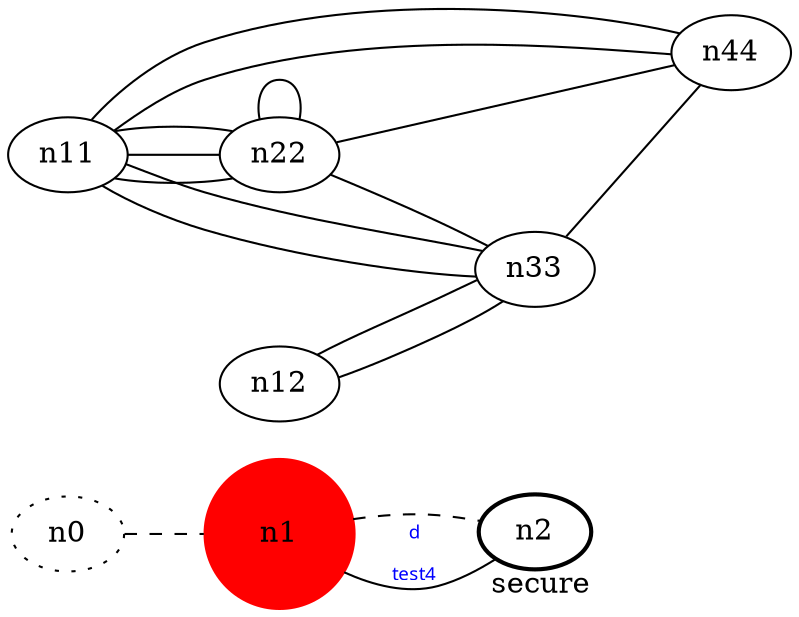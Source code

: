 graph test4 {
	rankdir=LR;
	fontcolor=blue; /* c0; r=blue; /* c0; c1; c0 -- c1 */
	n0 [style=dotted, fillcolor="#123456"]; // c2; c3; c2 -- c3
	n1 [height=1, width=1, color=red, style=filled];
	n2 [style=bold, xlabel="secure"];
	n0 -- n1 -- n2[style=dashed];
	n1 -- n2 [fontname="comic sans", label="d\n\l\G", fontcolor=blue, fontsize=9];
	n11 -- n22;
	n11 -- n33;
	n11 -- n22;
	n12 -- n33;
	n11 -- n44;
	n22 -- n22;
	n11 -- n33;
	n11 -- n22;
	n12 -- n33;
	n11 -- n44;
	n22 -- n33;
	n22 -- n44;
	n33 -- n44;
}
